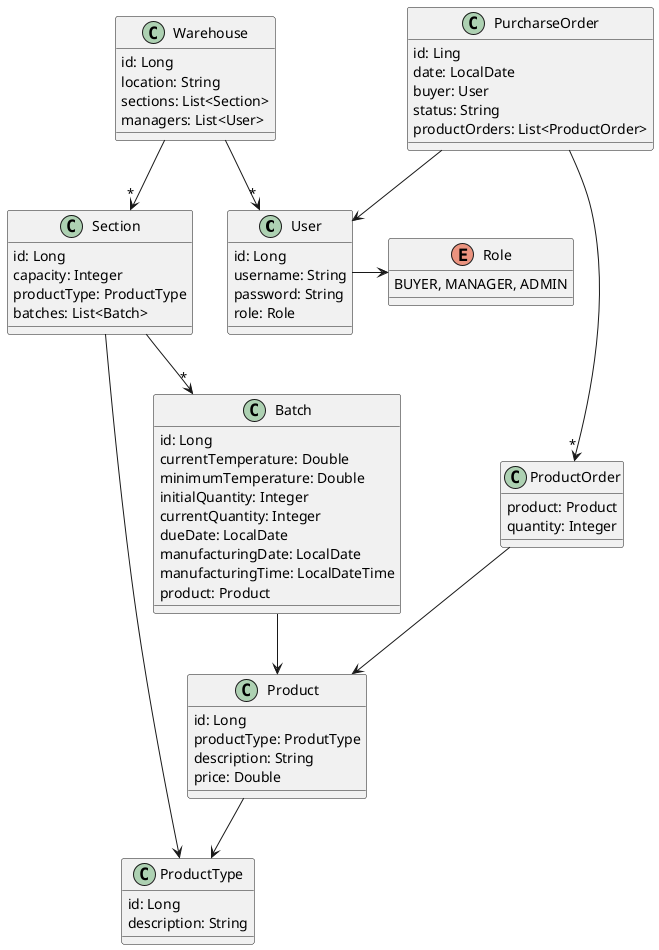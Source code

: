@startuml

class User {
 id: Long
 username: String
 password: String
 role: Role
}

class Warehouse {
 id: Long
 location: String
 sections: List<Section>
 managers: List<User>
}

class Batch {
 id: Long
 currentTemperature: Double
 minimumTemperature: Double
 initialQuantity: Integer
 currentQuantity: Integer
 dueDate: LocalDate
 manufacturingDate: LocalDate
 manufacturingTime: LocalDateTime
 product: Product
}

class Section {
 id: Long
 capacity: Integer
 productType: ProductType
 batches: List<Batch>
}

class ProductType {
 id: Long
 description: String
}

class Product {
 id: Long
 productType: ProdutType
 description: String
 price: Double
}

class PurcharseOrder {
 id: Ling
 date: LocalDate
 buyer: User
 status: String
 productOrders: List<ProductOrder>
}

class ProductOrder {
 product: Product
 quantity: Integer
}

enum Role {
 BUYER, MANAGER, ADMIN
}


User -> Role

Warehouse --> "*" Section
Warehouse --> "*" User

Section --> "*" Batch
Section --> ProductType

Batch --> Product

Product --> ProductType

PurcharseOrder --> "*" ProductOrder
PurcharseOrder --> User

ProductOrder --> Product

@enduml